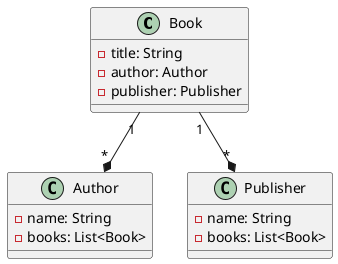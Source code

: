 @startuml
   class Book {
       - title: String
       - author: Author
       - publisher: Publisher
   }

   class Author {
       - name: String
       - books: List<Book>
   }

   class Publisher {
       - name: String
       - books: List<Book>
   }
   Book "1" --* "*" Author
   Book "1" --* "*" Publisher
   @enduml